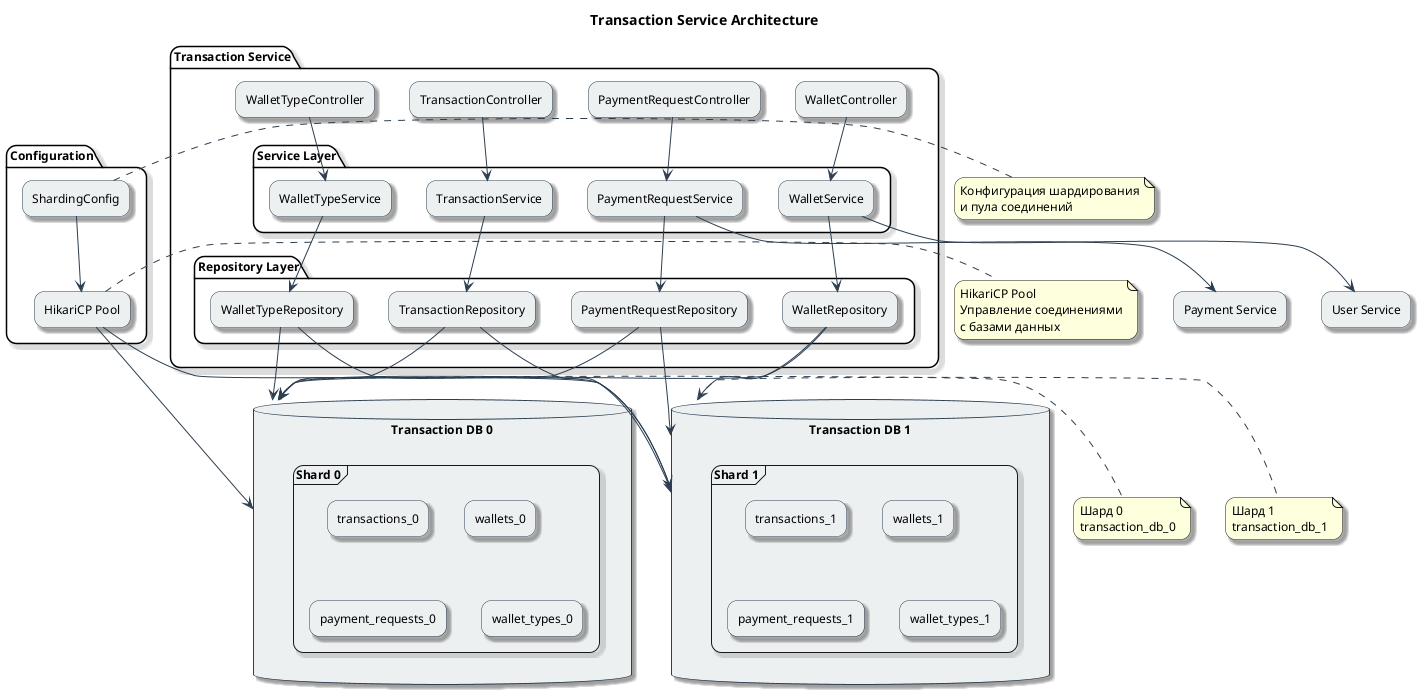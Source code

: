 @startuml Transaction Service Architecture

!define RECTANGLE class

skinparam componentStyle rectangle
skinparam backgroundColor white
skinparam handwritten false
skinparam defaultFontName Arial
skinparam defaultFontSize 12
skinparam roundcorner 20
skinparam shadowing true
skinparam ArrowColor #2C3E50
skinparam ComponentBackgroundColor #ECF0F1
skinparam ComponentBorderColor #2C3E50
skinparam DatabaseBackgroundColor #ECF0F1
skinparam DatabaseBorderColor #2C3E50

title Transaction Service Architecture

' Основные компоненты
package "Transaction Service" {
    [TransactionController] as TC
    [WalletController] as WC
    [PaymentRequestController] as PRC
    [WalletTypeController] as WTC
    
    package "Service Layer" {
        [TransactionService] as TS
        [WalletService] as WS
        [PaymentRequestService] as PRS
        [WalletTypeService] as WTS
    }
    
    package "Repository Layer" {
        [TransactionRepository] as TR
        [WalletRepository] as WR
        [PaymentRequestRepository] as PRR
        [WalletTypeRepository] as WTR
    }
}

' Базы данных
database "Transaction DB 0" as DB0 {
    frame "Shard 0" {
        [transactions_0]
        [wallets_0]
        [payment_requests_0]
        [wallet_types_0]
    }
}

database "Transaction DB 1" as DB1 {
    frame "Shard 1" {
        [transactions_1]
        [wallets_1]
        [payment_requests_1]
        [wallet_types_1]
    }
}

' Внешние сервисы
[User Service] as US
[Payment Service] as PS

' Конфигурация
package "Configuration" {
    [ShardingConfig] as SC
    [HikariCP Pool] as HCP
}

' Связи контроллеров с сервисами
TC --> TS
WC --> WS
PRC --> PRS
WTC --> WTS

' Связи сервисов с репозиториями
TS --> TR
WS --> WR
PRS --> PRR
WTS --> WTR

' Связи репозиториев с базами данных
TR --> DB0
TR --> DB1
WR --> DB0
WR --> DB1
PRR --> DB0
PRR --> DB1
WTR --> DB0
WTR --> DB1

' Внешние связи
WS --> US
PRS --> PS

' Конфигурационные связи
SC --> HCP
HCP --> DB0
HCP --> DB1

' Примечания
note right of SC
  Конфигурация шардирования
  и пула соединений
end note

note right of HCP
  HikariCP Pool
  Управление соединениями
  с базами данных
end note

note right of DB0
  Шард 0
  transaction_db_0
end note

note right of DB1
  Шард 1
  transaction_db_1
end note

@enduml 